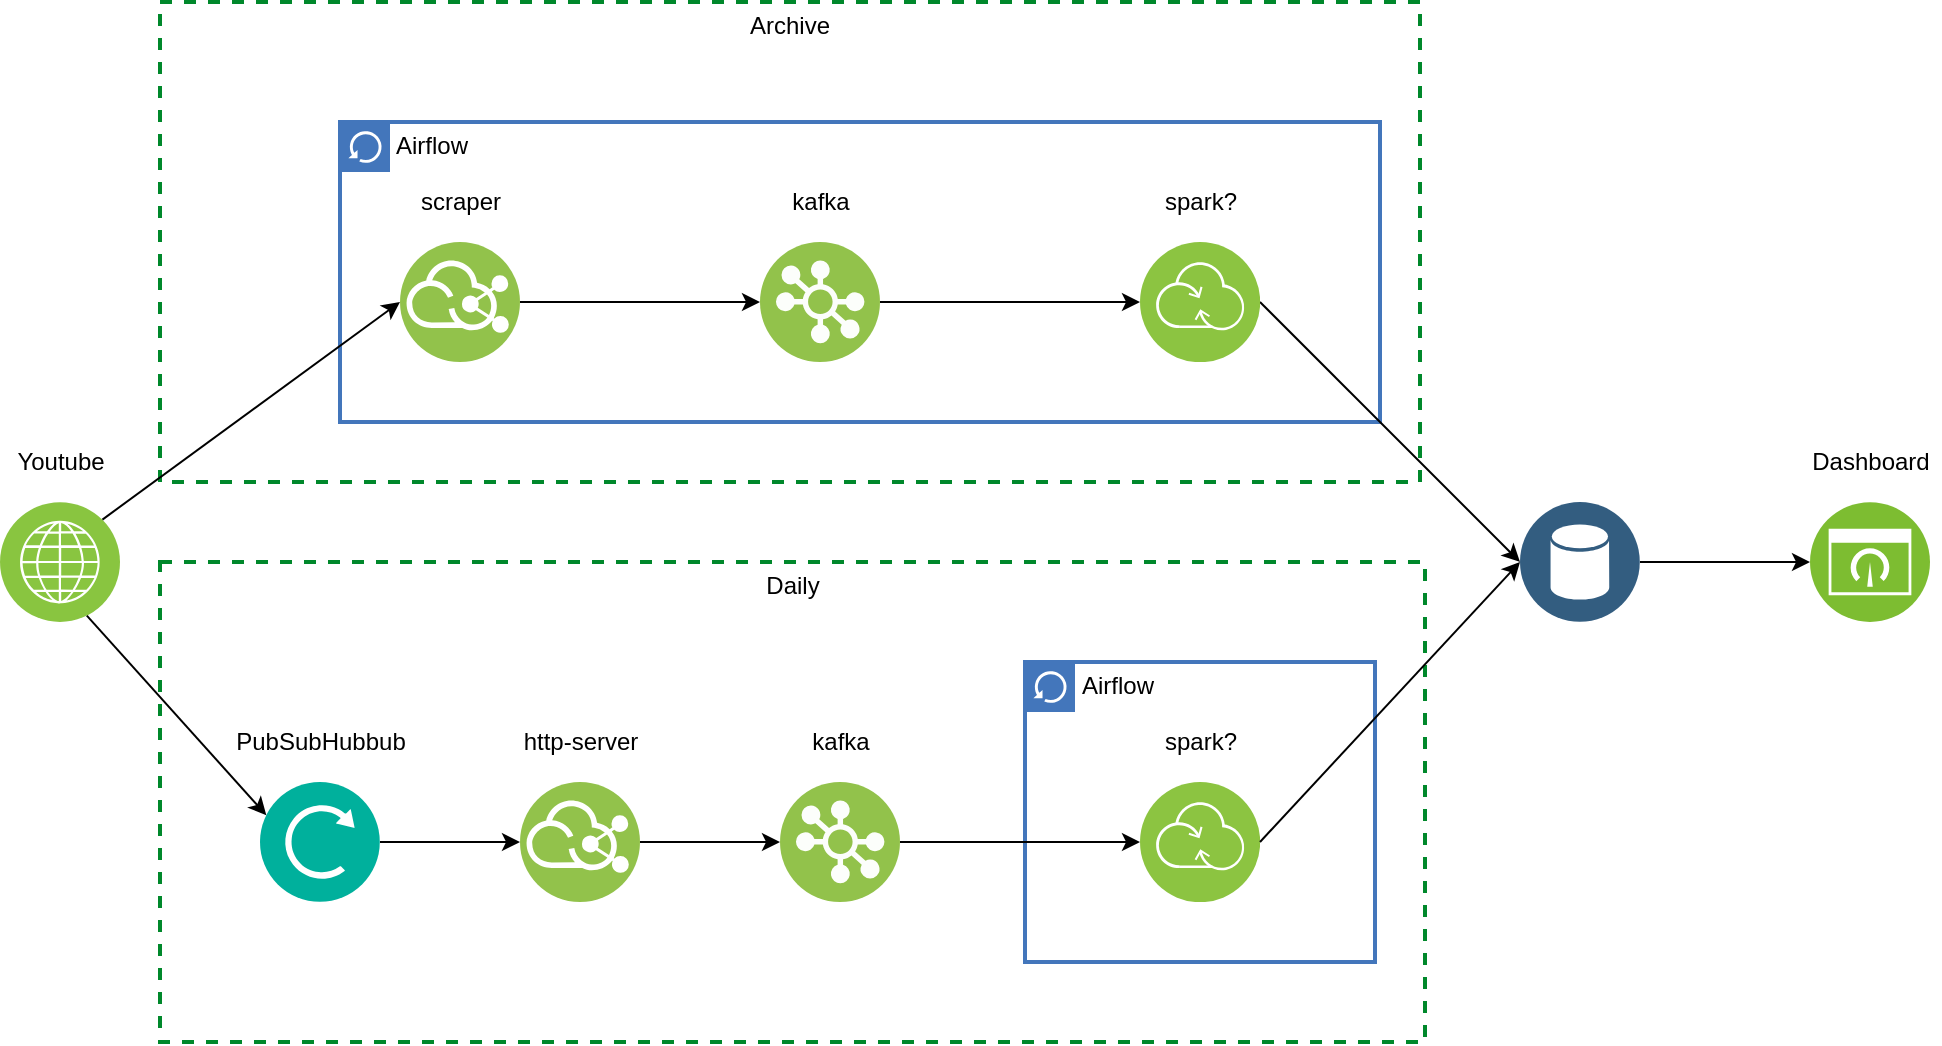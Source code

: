 <mxfile version="14.1.4" type="github">
  <diagram id="2f404044-711c-603c-8f00-f6bb4c023d3c" name="Page-1">
    <mxGraphModel dx="1751" dy="1623" grid="1" gridSize="10" guides="1" tooltips="1" connect="1" arrows="1" fold="1" page="1" pageScale="1" pageWidth="1169" pageHeight="827" background="#ffffff" math="0" shadow="0">
      <root>
        <mxCell id="0" />
        <mxCell id="1" parent="0" />
        <mxCell id="cr33_lq19UA9OvymUHb6-99" value="" style="group" vertex="1" connectable="0" parent="1">
          <mxGeometry x="620" y="300" width="117.5" height="120" as="geometry" />
        </mxCell>
        <mxCell id="cr33_lq19UA9OvymUHb6-96" value="" style="aspect=fixed;perimeter=ellipsePerimeter;html=1;align=center;shadow=0;dashed=0;fontColor=#4277BB;labelBackgroundColor=#ffffff;fontSize=12;spacingTop=3;image;image=img/lib/ibm/infrastructure/transformation_connectivity.svg;" vertex="1" parent="cr33_lq19UA9OvymUHb6-99">
          <mxGeometry y="30" width="60" height="60" as="geometry" />
        </mxCell>
        <mxCell id="cr33_lq19UA9OvymUHb6-97" value="spark?" style="text;html=1;align=center;verticalAlign=middle;resizable=0;points=[];autosize=1;" vertex="1" parent="cr33_lq19UA9OvymUHb6-99">
          <mxGeometry x="5" width="50" height="20" as="geometry" />
        </mxCell>
        <mxCell id="cr33_lq19UA9OvymUHb6-81" value="Airflow" style="shape=mxgraph.ibm.box;prType=classic;fontStyle=0;verticalAlign=top;align=left;spacingLeft=32;spacingTop=4;fillColor=none;rounded=0;whiteSpace=wrap;html=1;strokeColor=#4376BB;strokeWidth=2;dashed=0;container=1;spacing=-4;collapsible=0;expand=0;recursiveResize=0;" vertex="1" parent="cr33_lq19UA9OvymUHb6-99">
          <mxGeometry x="-57.5" y="-30" width="175" height="150" as="geometry" />
        </mxCell>
        <mxCell id="cr33_lq19UA9OvymUHb6-108" value="Daily" style="fontStyle=0;verticalAlign=top;align=center;spacingTop=-2;fillColor=none;rounded=0;whiteSpace=wrap;html=1;strokeColor=#00882B;strokeWidth=2;dashed=1;container=1;collapsible=0;expand=0;recursiveResize=0;" vertex="1" parent="cr33_lq19UA9OvymUHb6-81">
          <mxGeometry x="-432.5" y="-50" width="632.5" height="240" as="geometry" />
        </mxCell>
        <mxCell id="cr33_lq19UA9OvymUHb6-82" value="" style="group" vertex="1" connectable="0" parent="cr33_lq19UA9OvymUHb6-108">
          <mxGeometry x="170" y="80" width="80" height="90" as="geometry" />
        </mxCell>
        <mxCell id="cr33_lq19UA9OvymUHb6-75" value="" style="aspect=fixed;perimeter=ellipsePerimeter;html=1;align=center;shadow=0;dashed=0;fontColor=#4277BB;labelBackgroundColor=#ffffff;fontSize=12;spacingTop=3;image;image=img/lib/ibm/vpc/InternetServices2.svg;" vertex="1" parent="cr33_lq19UA9OvymUHb6-82">
          <mxGeometry x="10" y="30" width="60" height="60" as="geometry" />
        </mxCell>
        <mxCell id="cr33_lq19UA9OvymUHb6-76" value="http-server" style="text;html=1;align=center;verticalAlign=middle;resizable=0;points=[];autosize=1;" vertex="1" parent="cr33_lq19UA9OvymUHb6-82">
          <mxGeometry x="5" width="70" height="20" as="geometry" />
        </mxCell>
        <mxCell id="cr33_lq19UA9OvymUHb6-83" value="" style="group" vertex="1" connectable="0" parent="cr33_lq19UA9OvymUHb6-108">
          <mxGeometry x="310" y="80" width="60" height="90" as="geometry" />
        </mxCell>
        <mxCell id="cr33_lq19UA9OvymUHb6-78" value="" style="aspect=fixed;perimeter=ellipsePerimeter;html=1;align=center;shadow=0;dashed=0;fontColor=#4277BB;labelBackgroundColor=#ffffff;fontSize=12;spacingTop=3;image;image=img/lib/ibm/vpc/LoadBalancerPool.svg;" vertex="1" parent="cr33_lq19UA9OvymUHb6-83">
          <mxGeometry y="30" width="60" height="60" as="geometry" />
        </mxCell>
        <mxCell id="cr33_lq19UA9OvymUHb6-79" value="kafka" style="text;html=1;align=center;verticalAlign=middle;resizable=0;points=[];autosize=1;" vertex="1" parent="cr33_lq19UA9OvymUHb6-83">
          <mxGeometry x="10" width="40" height="20" as="geometry" />
        </mxCell>
        <mxCell id="cr33_lq19UA9OvymUHb6-98" value="" style="html=1;labelBackgroundColor=#ffffff;endArrow=classic;endFill=1;endSize=6;jettySize=auto;orthogonalLoop=1;strokeWidth=1;fontSize=14;exitX=1;exitY=0.5;exitDx=0;exitDy=0;" edge="1" parent="cr33_lq19UA9OvymUHb6-99" source="cr33_lq19UA9OvymUHb6-78" target="cr33_lq19UA9OvymUHb6-96">
          <mxGeometry width="60" height="60" relative="1" as="geometry">
            <mxPoint x="-20" y="-10" as="sourcePoint" />
            <mxPoint x="40" y="-70" as="targetPoint" />
          </mxGeometry>
        </mxCell>
        <mxCell id="cr33_lq19UA9OvymUHb6-86" value="Airflow" style="shape=mxgraph.ibm.box;prType=classic;fontStyle=0;verticalAlign=top;align=left;spacingLeft=32;spacingTop=4;fillColor=none;rounded=0;whiteSpace=wrap;html=1;strokeColor=#4376BB;strokeWidth=2;dashed=0;container=0;spacing=-4;collapsible=0;expand=0;recursiveResize=0;" vertex="1" parent="1">
          <mxGeometry x="220" width="520" height="150" as="geometry" />
        </mxCell>
        <mxCell id="cr33_lq19UA9OvymUHb6-107" value="Archive" style="fontStyle=0;verticalAlign=top;align=center;spacingTop=-2;fillColor=none;rounded=0;whiteSpace=wrap;html=1;strokeColor=#00882B;strokeWidth=2;dashed=1;container=1;collapsible=0;expand=0;recursiveResize=0;" vertex="1" parent="1">
          <mxGeometry x="130" y="-60" width="630" height="240" as="geometry" />
        </mxCell>
        <mxCell id="cr33_lq19UA9OvymUHb6-109" value="" style="group" vertex="1" connectable="0" parent="cr33_lq19UA9OvymUHb6-107">
          <mxGeometry x="300" y="90" width="60" height="90" as="geometry" />
        </mxCell>
        <mxCell id="cr33_lq19UA9OvymUHb6-92" value="" style="aspect=fixed;perimeter=ellipsePerimeter;html=1;align=center;shadow=0;dashed=0;fontColor=#4277BB;labelBackgroundColor=#ffffff;fontSize=12;spacingTop=3;image;image=img/lib/ibm/vpc/LoadBalancerPool.svg;" vertex="1" parent="cr33_lq19UA9OvymUHb6-109">
          <mxGeometry y="30" width="60" height="60" as="geometry" />
        </mxCell>
        <mxCell id="cr33_lq19UA9OvymUHb6-93" value="kafka" style="text;html=1;align=center;verticalAlign=middle;resizable=0;points=[];autosize=1;" vertex="1" parent="cr33_lq19UA9OvymUHb6-109">
          <mxGeometry x="10" width="40" height="20" as="geometry" />
        </mxCell>
        <mxCell id="cr33_lq19UA9OvymUHb6-87" value="" style="group" vertex="1" connectable="0" parent="cr33_lq19UA9OvymUHb6-107">
          <mxGeometry x="110" y="90" width="80" height="90" as="geometry" />
        </mxCell>
        <mxCell id="cr33_lq19UA9OvymUHb6-88" value="" style="aspect=fixed;perimeter=ellipsePerimeter;html=1;align=center;shadow=0;dashed=0;fontColor=#4277BB;labelBackgroundColor=#ffffff;fontSize=12;spacingTop=3;image;image=img/lib/ibm/vpc/InternetServices2.svg;" vertex="1" parent="cr33_lq19UA9OvymUHb6-87">
          <mxGeometry x="10" y="30" width="60" height="60" as="geometry" />
        </mxCell>
        <mxCell id="cr33_lq19UA9OvymUHb6-89" value="scraper" style="text;html=1;align=center;verticalAlign=middle;resizable=0;points=[];autosize=1;" vertex="1" parent="cr33_lq19UA9OvymUHb6-87">
          <mxGeometry x="10" width="60" height="20" as="geometry" />
        </mxCell>
        <mxCell id="cr33_lq19UA9OvymUHb6-90" value="" style="html=1;labelBackgroundColor=#ffffff;endArrow=classic;endFill=1;endSize=6;jettySize=auto;orthogonalLoop=1;strokeWidth=1;fontSize=14;exitX=1;exitY=0.5;exitDx=0;exitDy=0;entryX=0;entryY=0.5;entryDx=0;entryDy=0;" edge="1" parent="cr33_lq19UA9OvymUHb6-107" source="cr33_lq19UA9OvymUHb6-88" target="cr33_lq19UA9OvymUHb6-92">
          <mxGeometry width="60" height="60" relative="1" as="geometry">
            <mxPoint x="190" y="150" as="sourcePoint" />
            <mxPoint x="250" y="150" as="targetPoint" />
          </mxGeometry>
        </mxCell>
        <mxCell id="cr33_lq19UA9OvymUHb6-71" value="" style="group" vertex="1" connectable="0" parent="1">
          <mxGeometry x="160" y="300" width="100" height="90" as="geometry" />
        </mxCell>
        <mxCell id="cr33_lq19UA9OvymUHb6-69" value="" style="aspect=fixed;perimeter=ellipsePerimeter;html=1;align=center;shadow=0;dashed=0;fontColor=#4277BB;labelBackgroundColor=#ffffff;fontSize=12;spacingTop=3;image;image=img/lib/ibm/management/push_notifications.svg;" vertex="1" parent="cr33_lq19UA9OvymUHb6-71">
          <mxGeometry x="20" y="30" width="60" height="60" as="geometry" />
        </mxCell>
        <mxCell id="cr33_lq19UA9OvymUHb6-70" value="PubSubHubbub" style="text;html=1;align=center;verticalAlign=middle;resizable=0;points=[];autosize=1;" vertex="1" parent="cr33_lq19UA9OvymUHb6-71">
          <mxGeometry width="100" height="20" as="geometry" />
        </mxCell>
        <mxCell id="cr33_lq19UA9OvymUHb6-72" value="" style="group" vertex="1" connectable="0" parent="1">
          <mxGeometry x="50" y="160" width="60" height="90" as="geometry" />
        </mxCell>
        <mxCell id="cr33_lq19UA9OvymUHb6-63" value="" style="aspect=fixed;perimeter=ellipsePerimeter;html=1;align=center;shadow=0;dashed=0;fontColor=#4277BB;labelBackgroundColor=#ffffff;fontSize=12;spacingTop=3;image;image=img/lib/ibm/infrastructure/channels.svg;" vertex="1" parent="cr33_lq19UA9OvymUHb6-72">
          <mxGeometry y="30" width="60" height="60" as="geometry" />
        </mxCell>
        <mxCell id="cr33_lq19UA9OvymUHb6-64" value="Youtube" style="text;html=1;align=center;verticalAlign=middle;resizable=0;points=[];autosize=1;" vertex="1" parent="cr33_lq19UA9OvymUHb6-72">
          <mxGeometry width="60" height="20" as="geometry" />
        </mxCell>
        <mxCell id="cr33_lq19UA9OvymUHb6-73" value="" style="group" vertex="1" connectable="0" parent="1">
          <mxGeometry x="950" y="160" width="70" height="90" as="geometry" />
        </mxCell>
        <mxCell id="cr33_lq19UA9OvymUHb6-67" value="" style="aspect=fixed;perimeter=ellipsePerimeter;html=1;align=center;shadow=0;dashed=0;fontColor=#4277BB;labelBackgroundColor=#ffffff;fontSize=12;spacingTop=3;image;image=img/lib/ibm/infrastructure/dashboard.svg;" vertex="1" parent="cr33_lq19UA9OvymUHb6-73">
          <mxGeometry x="5" y="30" width="60" height="60" as="geometry" />
        </mxCell>
        <mxCell id="cr33_lq19UA9OvymUHb6-68" value="Dashboard" style="text;html=1;align=center;verticalAlign=middle;resizable=0;points=[];autosize=1;" vertex="1" parent="cr33_lq19UA9OvymUHb6-73">
          <mxGeometry width="70" height="20" as="geometry" />
        </mxCell>
        <mxCell id="cr33_lq19UA9OvymUHb6-74" value="" style="html=1;labelBackgroundColor=#ffffff;endArrow=classic;endFill=1;endSize=6;jettySize=auto;orthogonalLoop=1;strokeWidth=1;fontSize=14;entryX=0;entryY=0.25;entryDx=0;entryDy=0;exitX=0.75;exitY=1;exitDx=0;exitDy=0;" edge="1" parent="1" source="cr33_lq19UA9OvymUHb6-63" target="cr33_lq19UA9OvymUHb6-69">
          <mxGeometry width="60" height="60" relative="1" as="geometry">
            <mxPoint x="90" y="240" as="sourcePoint" />
            <mxPoint x="140" y="340" as="targetPoint" />
          </mxGeometry>
        </mxCell>
        <mxCell id="cr33_lq19UA9OvymUHb6-77" value="" style="html=1;labelBackgroundColor=#ffffff;endArrow=classic;endFill=1;endSize=6;jettySize=auto;orthogonalLoop=1;strokeWidth=1;fontSize=14;exitX=1;exitY=0.5;exitDx=0;exitDy=0;entryX=0;entryY=0.5;entryDx=0;entryDy=0;" edge="1" parent="1" source="cr33_lq19UA9OvymUHb6-69" target="cr33_lq19UA9OvymUHb6-75">
          <mxGeometry width="60" height="60" relative="1" as="geometry">
            <mxPoint x="600" y="380" as="sourcePoint" />
            <mxPoint x="320" y="360" as="targetPoint" />
          </mxGeometry>
        </mxCell>
        <mxCell id="cr33_lq19UA9OvymUHb6-80" value="" style="html=1;labelBackgroundColor=#ffffff;endArrow=classic;endFill=1;endSize=6;jettySize=auto;orthogonalLoop=1;strokeWidth=1;fontSize=14;exitX=1;exitY=0.5;exitDx=0;exitDy=0;" edge="1" parent="1" source="cr33_lq19UA9OvymUHb6-75">
          <mxGeometry width="60" height="60" relative="1" as="geometry">
            <mxPoint x="600" y="380" as="sourcePoint" />
            <mxPoint x="440" y="360" as="targetPoint" />
          </mxGeometry>
        </mxCell>
        <mxCell id="cr33_lq19UA9OvymUHb6-84" value="" style="aspect=fixed;perimeter=ellipsePerimeter;html=1;align=center;shadow=0;dashed=0;fontColor=#4277BB;labelBackgroundColor=#ffffff;fontSize=12;spacingTop=3;image;image=img/lib/ibm/data/data_services.svg;" vertex="1" parent="1">
          <mxGeometry x="810" y="190" width="60" height="60" as="geometry" />
        </mxCell>
        <mxCell id="cr33_lq19UA9OvymUHb6-85" value="" style="html=1;labelBackgroundColor=#ffffff;endArrow=classic;endFill=1;endSize=6;jettySize=auto;orthogonalLoop=1;strokeWidth=1;fontSize=14;entryX=0;entryY=0.5;entryDx=0;entryDy=0;exitX=1;exitY=0.5;exitDx=0;exitDy=0;" edge="1" parent="1" source="cr33_lq19UA9OvymUHb6-84" target="cr33_lq19UA9OvymUHb6-67">
          <mxGeometry width="60" height="60" relative="1" as="geometry">
            <mxPoint x="590" y="250" as="sourcePoint" />
            <mxPoint x="650" y="190" as="targetPoint" />
          </mxGeometry>
        </mxCell>
        <mxCell id="cr33_lq19UA9OvymUHb6-104" value="" style="html=1;labelBackgroundColor=#ffffff;endArrow=classic;endFill=1;endSize=6;jettySize=auto;orthogonalLoop=1;strokeWidth=1;fontSize=14;exitX=1;exitY=0.5;exitDx=0;exitDy=0;entryX=0;entryY=0.5;entryDx=0;entryDy=0;" edge="1" parent="1" source="cr33_lq19UA9OvymUHb6-96" target="cr33_lq19UA9OvymUHb6-84">
          <mxGeometry width="60" height="60" relative="1" as="geometry">
            <mxPoint x="710" y="350" as="sourcePoint" />
            <mxPoint x="770" y="290" as="targetPoint" />
          </mxGeometry>
        </mxCell>
        <mxCell id="cr33_lq19UA9OvymUHb6-105" value="" style="html=1;labelBackgroundColor=#ffffff;endArrow=classic;endFill=1;endSize=6;jettySize=auto;orthogonalLoop=1;strokeWidth=1;fontSize=14;exitX=1;exitY=0.5;exitDx=0;exitDy=0;entryX=0;entryY=0.5;entryDx=0;entryDy=0;" edge="1" parent="1" source="cr33_lq19UA9OvymUHb6-94" target="cr33_lq19UA9OvymUHb6-84">
          <mxGeometry width="60" height="60" relative="1" as="geometry">
            <mxPoint x="650" y="170" as="sourcePoint" />
            <mxPoint x="790" y="70" as="targetPoint" />
          </mxGeometry>
        </mxCell>
        <mxCell id="cr33_lq19UA9OvymUHb6-106" value="" style="html=1;labelBackgroundColor=#ffffff;endArrow=classic;endFill=1;endSize=6;jettySize=auto;orthogonalLoop=1;strokeWidth=1;fontSize=14;exitX=1;exitY=0;exitDx=0;exitDy=0;entryX=0;entryY=0.5;entryDx=0;entryDy=0;" edge="1" parent="1" source="cr33_lq19UA9OvymUHb6-63" target="cr33_lq19UA9OvymUHb6-88">
          <mxGeometry width="60" height="60" relative="1" as="geometry">
            <mxPoint x="600" y="200" as="sourcePoint" />
            <mxPoint x="660" y="140" as="targetPoint" />
          </mxGeometry>
        </mxCell>
        <mxCell id="cr33_lq19UA9OvymUHb6-101" value="" style="html=1;labelBackgroundColor=#ffffff;endArrow=classic;endFill=1;endSize=6;jettySize=auto;orthogonalLoop=1;strokeWidth=1;fontSize=14;exitX=1;exitY=0.5;exitDx=0;exitDy=0;entryX=0;entryY=0.5;entryDx=0;entryDy=0;" edge="1" parent="1" source="cr33_lq19UA9OvymUHb6-92" target="cr33_lq19UA9OvymUHb6-94">
          <mxGeometry x="380" y="30" width="60" height="60" as="geometry">
            <mxPoint x="450" y="60" as="sourcePoint" />
            <mxPoint x="510" as="targetPoint" />
          </mxGeometry>
        </mxCell>
        <mxCell id="cr33_lq19UA9OvymUHb6-100" value="" style="group" vertex="1" connectable="0" parent="1">
          <mxGeometry x="620" y="30" width="60" height="90" as="geometry" />
        </mxCell>
        <mxCell id="cr33_lq19UA9OvymUHb6-94" value="" style="aspect=fixed;perimeter=ellipsePerimeter;html=1;align=center;shadow=0;dashed=0;fontColor=#4277BB;labelBackgroundColor=#ffffff;fontSize=12;spacingTop=3;image;image=img/lib/ibm/infrastructure/transformation_connectivity.svg;" vertex="1" parent="cr33_lq19UA9OvymUHb6-100">
          <mxGeometry y="30" width="60" height="60" as="geometry" />
        </mxCell>
        <mxCell id="cr33_lq19UA9OvymUHb6-95" value="spark?" style="text;html=1;align=center;verticalAlign=middle;resizable=0;points=[];autosize=1;" vertex="1" parent="cr33_lq19UA9OvymUHb6-100">
          <mxGeometry x="5" width="50" height="20" as="geometry" />
        </mxCell>
      </root>
    </mxGraphModel>
  </diagram>
</mxfile>
